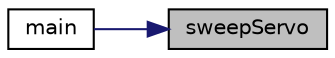 digraph "sweepServo"
{
 // LATEX_PDF_SIZE
  edge [fontname="Helvetica",fontsize="10",labelfontname="Helvetica",labelfontsize="10"];
  node [fontname="Helvetica",fontsize="10",shape=record];
  rankdir="RL";
  Node90 [label="sweepServo",height=0.2,width=0.4,color="black", fillcolor="grey75", style="filled", fontcolor="black",tooltip="sweepServo()"];
  Node90 -> Node91 [dir="back",color="midnightblue",fontsize="10",style="solid",fontname="Helvetica"];
  Node91 [label="main",height=0.2,width=0.4,color="black", fillcolor="white", style="filled",URL="$satej__matthew_8c.html#aa413e00f57c4795759e9210ea7c00cbf",tooltip="Main."];
}
